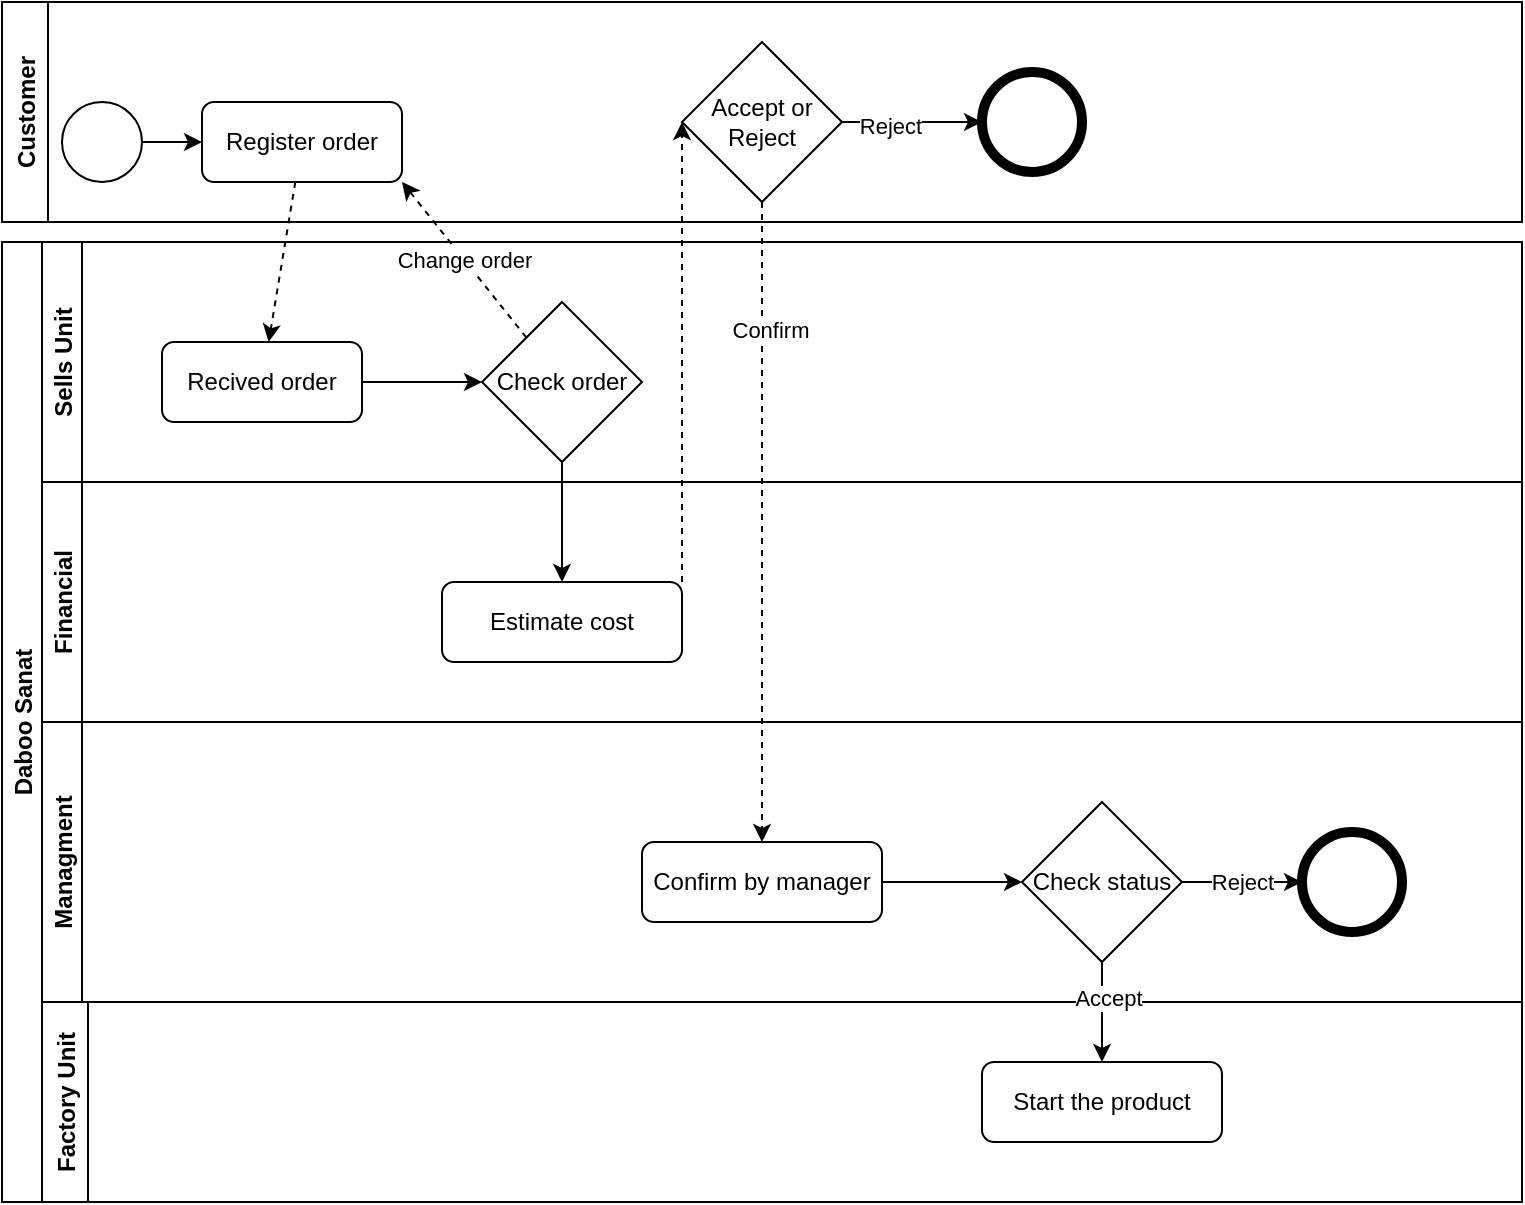 <mxfile version="17.4.0" type="device"><diagram id="Ywx7IuHbMILpfu3o1nxD" name="Page-1"><mxGraphModel dx="925" dy="641" grid="1" gridSize="10" guides="1" tooltips="1" connect="1" arrows="1" fold="1" page="1" pageScale="1" pageWidth="850" pageHeight="1100" math="0" shadow="0"><root><mxCell id="0"/><mxCell id="1" parent="0"/><mxCell id="BZKZ9z9aFraa3EAyDG1k-1" value="Customer" style="swimlane;horizontal=0;" parent="1" vertex="1"><mxGeometry x="40" y="80" width="760" height="110" as="geometry"/></mxCell><mxCell id="II1EIPn2gtRQ5YrKIEHX-10" style="edgeStyle=none;rounded=0;orthogonalLoop=1;jettySize=auto;html=1;entryX=0;entryY=0.5;entryDx=0;entryDy=0;" parent="BZKZ9z9aFraa3EAyDG1k-1" source="II1EIPn2gtRQ5YrKIEHX-1" target="II1EIPn2gtRQ5YrKIEHX-2" edge="1"><mxGeometry relative="1" as="geometry"><mxPoint x="150" y="70" as="targetPoint"/></mxGeometry></mxCell><mxCell id="II1EIPn2gtRQ5YrKIEHX-1" value="" style="ellipse;whiteSpace=wrap;html=1;aspect=fixed;" parent="BZKZ9z9aFraa3EAyDG1k-1" vertex="1"><mxGeometry x="30" y="50" width="40" height="40" as="geometry"/></mxCell><mxCell id="II1EIPn2gtRQ5YrKIEHX-2" value="Register order" style="rounded=1;whiteSpace=wrap;html=1;" parent="BZKZ9z9aFraa3EAyDG1k-1" vertex="1"><mxGeometry x="100" y="50" width="100" height="40" as="geometry"/></mxCell><mxCell id="II1EIPn2gtRQ5YrKIEHX-16" style="edgeStyle=none;rounded=0;orthogonalLoop=1;jettySize=auto;html=1;" parent="BZKZ9z9aFraa3EAyDG1k-1" source="II1EIPn2gtRQ5YrKIEHX-13" target="II1EIPn2gtRQ5YrKIEHX-15" edge="1"><mxGeometry relative="1" as="geometry"/></mxCell><mxCell id="II1EIPn2gtRQ5YrKIEHX-17" value="Reject" style="edgeLabel;html=1;align=center;verticalAlign=middle;resizable=0;points=[];" parent="II1EIPn2gtRQ5YrKIEHX-16" vertex="1" connectable="0"><mxGeometry x="-0.31" y="-2" relative="1" as="geometry"><mxPoint as="offset"/></mxGeometry></mxCell><mxCell id="II1EIPn2gtRQ5YrKIEHX-13" value="Accept or Reject" style="rhombus;whiteSpace=wrap;html=1;" parent="BZKZ9z9aFraa3EAyDG1k-1" vertex="1"><mxGeometry x="340" y="20" width="80" height="80" as="geometry"/></mxCell><mxCell id="II1EIPn2gtRQ5YrKIEHX-15" value="" style="ellipse;whiteSpace=wrap;html=1;aspect=fixed;strokeWidth=5;" parent="BZKZ9z9aFraa3EAyDG1k-1" vertex="1"><mxGeometry x="490" y="35" width="50" height="50" as="geometry"/></mxCell><mxCell id="BZKZ9z9aFraa3EAyDG1k-2" value="Daboo Sanat" style="swimlane;childLayout=stackLayout;resizeParent=1;resizeParentMax=0;horizontal=0;startSize=20;horizontalStack=0;" parent="1" vertex="1"><mxGeometry x="40" y="200" width="760" height="480" as="geometry"/></mxCell><mxCell id="BZKZ9z9aFraa3EAyDG1k-3" value="Sells Unit" style="swimlane;startSize=20;horizontal=0;" parent="BZKZ9z9aFraa3EAyDG1k-2" vertex="1"><mxGeometry x="20" width="740" height="120" as="geometry"/></mxCell><mxCell id="II1EIPn2gtRQ5YrKIEHX-6" style="edgeStyle=none;rounded=0;orthogonalLoop=1;jettySize=auto;html=1;entryX=0;entryY=0.5;entryDx=0;entryDy=0;" parent="BZKZ9z9aFraa3EAyDG1k-3" source="II1EIPn2gtRQ5YrKIEHX-3" target="II1EIPn2gtRQ5YrKIEHX-5" edge="1"><mxGeometry relative="1" as="geometry"/></mxCell><mxCell id="II1EIPn2gtRQ5YrKIEHX-3" value="Recived order" style="rounded=1;whiteSpace=wrap;html=1;" parent="BZKZ9z9aFraa3EAyDG1k-3" vertex="1"><mxGeometry x="60" y="50" width="100" height="40" as="geometry"/></mxCell><mxCell id="II1EIPn2gtRQ5YrKIEHX-5" value="Check order" style="rhombus;whiteSpace=wrap;html=1;" parent="BZKZ9z9aFraa3EAyDG1k-3" vertex="1"><mxGeometry x="220" y="30" width="80" height="80" as="geometry"/></mxCell><mxCell id="BZKZ9z9aFraa3EAyDG1k-4" value="Financial" style="swimlane;startSize=20;horizontal=0;" parent="BZKZ9z9aFraa3EAyDG1k-2" vertex="1"><mxGeometry x="20" y="120" width="740" height="120" as="geometry"/></mxCell><mxCell id="II1EIPn2gtRQ5YrKIEHX-8" value="Estimate cost" style="rounded=1;whiteSpace=wrap;html=1;" parent="BZKZ9z9aFraa3EAyDG1k-4" vertex="1"><mxGeometry x="200" y="50" width="120" height="40" as="geometry"/></mxCell><mxCell id="II1EIPn2gtRQ5YrKIEHX-11" style="edgeStyle=none;rounded=0;orthogonalLoop=1;jettySize=auto;html=1;exitX=0.75;exitY=0;exitDx=0;exitDy=0;" parent="BZKZ9z9aFraa3EAyDG1k-4" source="II1EIPn2gtRQ5YrKIEHX-8" target="II1EIPn2gtRQ5YrKIEHX-8" edge="1"><mxGeometry relative="1" as="geometry"/></mxCell><mxCell id="II1EIPn2gtRQ5YrKIEHX-12" style="edgeStyle=none;rounded=0;orthogonalLoop=1;jettySize=auto;html=1;exitX=1;exitY=0.75;exitDx=0;exitDy=0;" parent="BZKZ9z9aFraa3EAyDG1k-4" source="II1EIPn2gtRQ5YrKIEHX-8" target="II1EIPn2gtRQ5YrKIEHX-8" edge="1"><mxGeometry relative="1" as="geometry"/></mxCell><mxCell id="BZKZ9z9aFraa3EAyDG1k-5" value="Managment" style="swimlane;startSize=20;horizontal=0;" parent="BZKZ9z9aFraa3EAyDG1k-2" vertex="1"><mxGeometry x="20" y="240" width="740" height="140" as="geometry"/></mxCell><mxCell id="II1EIPn2gtRQ5YrKIEHX-32" style="edgeStyle=none;rounded=0;orthogonalLoop=1;jettySize=auto;html=1;" parent="BZKZ9z9aFraa3EAyDG1k-5" source="II1EIPn2gtRQ5YrKIEHX-18" target="II1EIPn2gtRQ5YrKIEHX-31" edge="1"><mxGeometry relative="1" as="geometry"/></mxCell><mxCell id="II1EIPn2gtRQ5YrKIEHX-18" value="Confirm by manager" style="rounded=1;whiteSpace=wrap;html=1;strokeWidth=1;" parent="BZKZ9z9aFraa3EAyDG1k-5" vertex="1"><mxGeometry x="300" y="60" width="120" height="40" as="geometry"/></mxCell><mxCell id="II1EIPn2gtRQ5YrKIEHX-35" value="Reject" style="edgeStyle=none;rounded=0;orthogonalLoop=1;jettySize=auto;html=1;entryX=0;entryY=0.5;entryDx=0;entryDy=0;" parent="BZKZ9z9aFraa3EAyDG1k-5" source="II1EIPn2gtRQ5YrKIEHX-31" target="II1EIPn2gtRQ5YrKIEHX-34" edge="1"><mxGeometry relative="1" as="geometry"/></mxCell><mxCell id="II1EIPn2gtRQ5YrKIEHX-31" value="Check status" style="rhombus;whiteSpace=wrap;html=1;strokeWidth=1;" parent="BZKZ9z9aFraa3EAyDG1k-5" vertex="1"><mxGeometry x="490" y="40" width="80" height="80" as="geometry"/></mxCell><mxCell id="II1EIPn2gtRQ5YrKIEHX-34" value="" style="ellipse;whiteSpace=wrap;html=1;aspect=fixed;strokeWidth=5;" parent="BZKZ9z9aFraa3EAyDG1k-5" vertex="1"><mxGeometry x="630" y="55" width="50" height="50" as="geometry"/></mxCell><mxCell id="II1EIPn2gtRQ5YrKIEHX-9" style="edgeStyle=none;rounded=0;orthogonalLoop=1;jettySize=auto;html=1;entryX=0.5;entryY=0;entryDx=0;entryDy=0;" parent="BZKZ9z9aFraa3EAyDG1k-2" source="II1EIPn2gtRQ5YrKIEHX-5" target="II1EIPn2gtRQ5YrKIEHX-8" edge="1"><mxGeometry relative="1" as="geometry"/></mxCell><mxCell id="II1EIPn2gtRQ5YrKIEHX-28" value="Factory Unit" style="swimlane;horizontal=0;strokeWidth=1;" parent="BZKZ9z9aFraa3EAyDG1k-2" vertex="1"><mxGeometry x="20" y="380" width="740" height="100" as="geometry"/></mxCell><mxCell id="II1EIPn2gtRQ5YrKIEHX-29" value="Start the product" style="rounded=1;whiteSpace=wrap;html=1;strokeWidth=1;" parent="II1EIPn2gtRQ5YrKIEHX-28" vertex="1"><mxGeometry x="470" y="30" width="120" height="40" as="geometry"/></mxCell><mxCell id="II1EIPn2gtRQ5YrKIEHX-30" style="edgeStyle=none;rounded=0;orthogonalLoop=1;jettySize=auto;html=1;entryX=0.5;entryY=0;entryDx=0;entryDy=0;exitX=0.5;exitY=1;exitDx=0;exitDy=0;" parent="BZKZ9z9aFraa3EAyDG1k-2" source="II1EIPn2gtRQ5YrKIEHX-31" target="II1EIPn2gtRQ5YrKIEHX-29" edge="1"><mxGeometry relative="1" as="geometry"/></mxCell><mxCell id="II1EIPn2gtRQ5YrKIEHX-33" value="Accept" style="edgeLabel;html=1;align=center;verticalAlign=middle;resizable=0;points=[];" parent="II1EIPn2gtRQ5YrKIEHX-30" vertex="1" connectable="0"><mxGeometry x="-0.281" y="3" relative="1" as="geometry"><mxPoint as="offset"/></mxGeometry></mxCell><mxCell id="II1EIPn2gtRQ5YrKIEHX-4" style="rounded=0;orthogonalLoop=1;jettySize=auto;html=1;dashed=1;" parent="1" source="II1EIPn2gtRQ5YrKIEHX-2" target="II1EIPn2gtRQ5YrKIEHX-3" edge="1"><mxGeometry relative="1" as="geometry"/></mxCell><mxCell id="II1EIPn2gtRQ5YrKIEHX-7" value="Change order" style="edgeStyle=none;rounded=0;orthogonalLoop=1;jettySize=auto;html=1;entryX=1;entryY=1;entryDx=0;entryDy=0;dashed=1;" parent="1" source="II1EIPn2gtRQ5YrKIEHX-5" target="II1EIPn2gtRQ5YrKIEHX-2" edge="1"><mxGeometry relative="1" as="geometry"/></mxCell><mxCell id="II1EIPn2gtRQ5YrKIEHX-14" style="edgeStyle=none;rounded=0;orthogonalLoop=1;jettySize=auto;html=1;entryX=0;entryY=0.5;entryDx=0;entryDy=0;dashed=1;exitX=1;exitY=0;exitDx=0;exitDy=0;" parent="1" source="II1EIPn2gtRQ5YrKIEHX-8" target="II1EIPn2gtRQ5YrKIEHX-13" edge="1"><mxGeometry relative="1" as="geometry"/></mxCell><mxCell id="II1EIPn2gtRQ5YrKIEHX-20" style="edgeStyle=none;rounded=0;orthogonalLoop=1;jettySize=auto;html=1;entryX=0.5;entryY=0;entryDx=0;entryDy=0;dashed=1;" parent="1" source="II1EIPn2gtRQ5YrKIEHX-13" target="II1EIPn2gtRQ5YrKIEHX-18" edge="1"><mxGeometry relative="1" as="geometry"/></mxCell><mxCell id="II1EIPn2gtRQ5YrKIEHX-21" value="Confirm" style="edgeLabel;html=1;align=center;verticalAlign=middle;resizable=0;points=[];" parent="II1EIPn2gtRQ5YrKIEHX-20" vertex="1" connectable="0"><mxGeometry x="-0.601" y="4" relative="1" as="geometry"><mxPoint as="offset"/></mxGeometry></mxCell></root></mxGraphModel></diagram></mxfile>